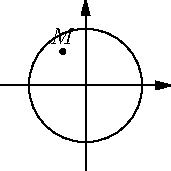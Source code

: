 unitsize(1cm);
draw(unitcircle);

real a = -0.4;
real b = 0.6;
pair p=(a,b);

draw((-1.5,0)--(1.5,0),Arrow);
draw((0,-1.5)--(0,1.5),Arrow);

dot(p);
label("$M$",p,N);